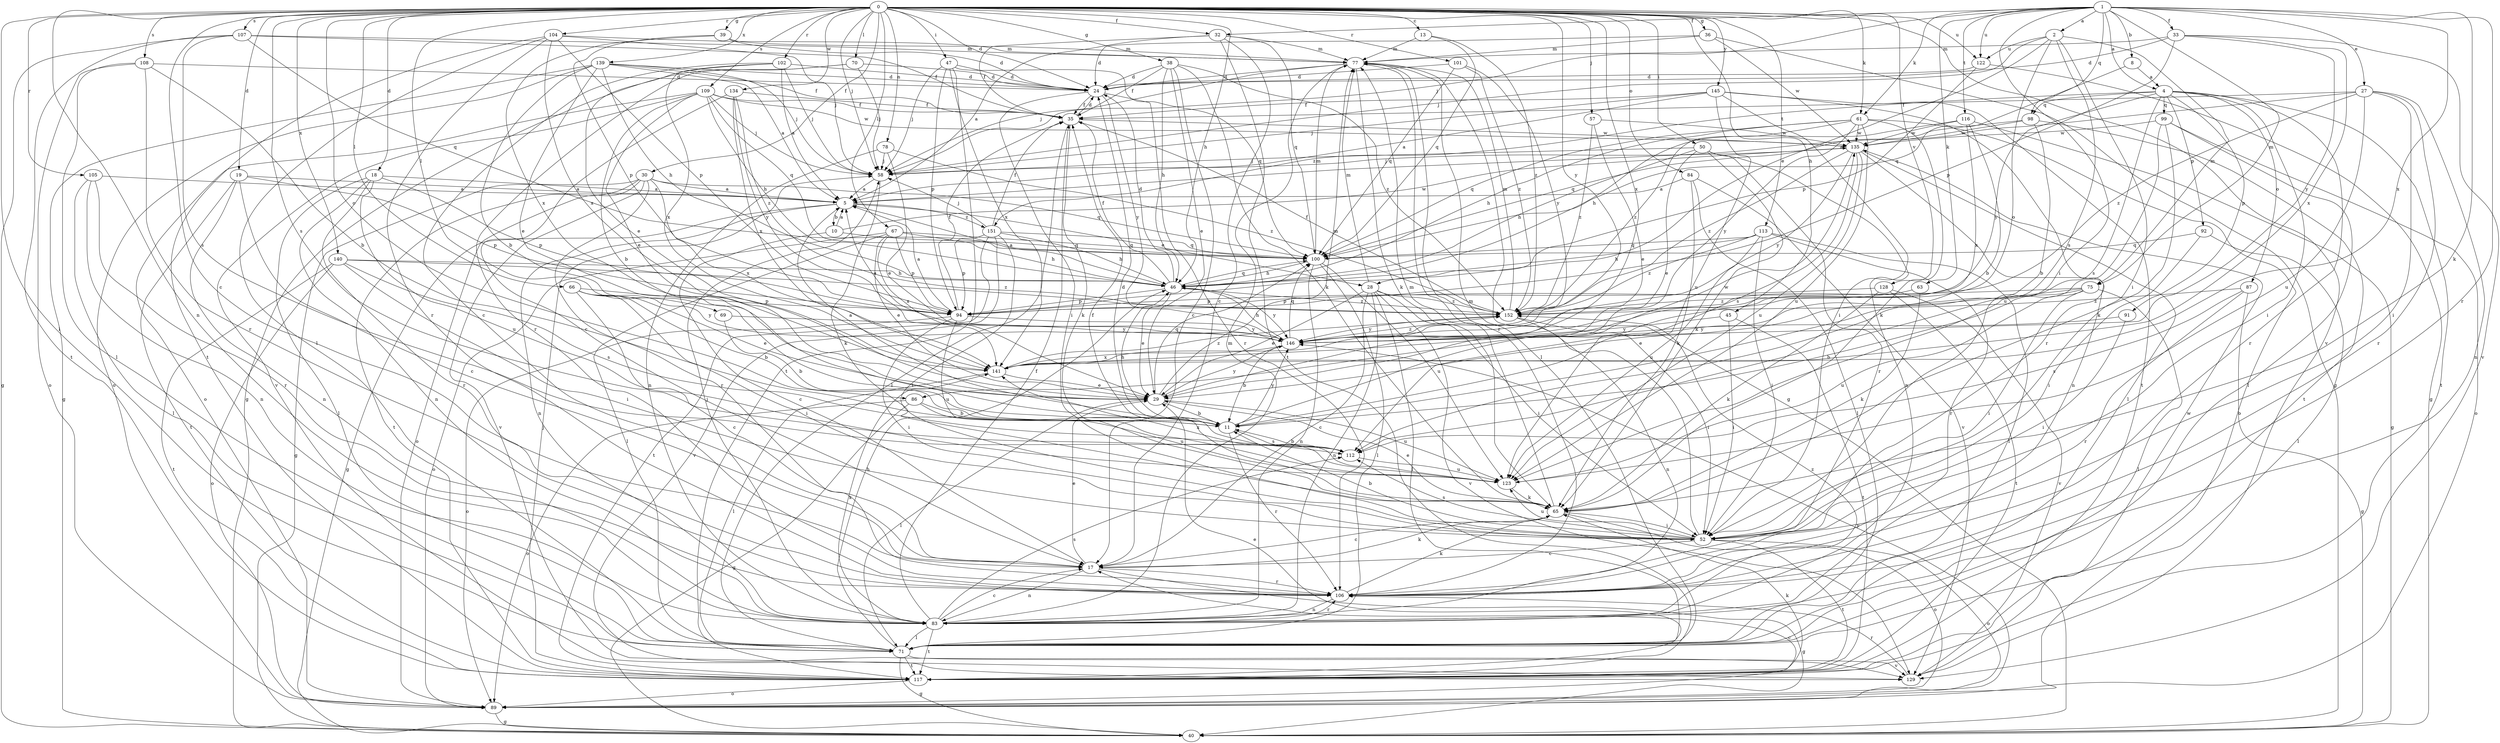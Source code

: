 strict digraph  {
0;
1;
2;
4;
5;
8;
10;
11;
13;
17;
18;
19;
24;
27;
28;
29;
30;
32;
33;
35;
36;
38;
39;
40;
45;
46;
47;
50;
52;
57;
58;
61;
63;
65;
66;
67;
69;
70;
71;
75;
77;
78;
83;
84;
86;
87;
89;
91;
92;
94;
98;
99;
100;
101;
102;
104;
105;
106;
107;
108;
109;
112;
113;
116;
117;
122;
123;
128;
129;
134;
135;
139;
140;
141;
145;
146;
151;
152;
0 -> 13  [label=c];
0 -> 17  [label=c];
0 -> 18  [label=d];
0 -> 19  [label=d];
0 -> 24  [label=d];
0 -> 30  [label=f];
0 -> 32  [label=f];
0 -> 36  [label=g];
0 -> 38  [label=g];
0 -> 39  [label=g];
0 -> 45  [label=h];
0 -> 46  [label=h];
0 -> 47  [label=i];
0 -> 50  [label=i];
0 -> 57  [label=j];
0 -> 58  [label=j];
0 -> 61  [label=k];
0 -> 66  [label=l];
0 -> 67  [label=l];
0 -> 69  [label=l];
0 -> 70  [label=l];
0 -> 71  [label=l];
0 -> 78  [label=n];
0 -> 83  [label=n];
0 -> 84  [label=o];
0 -> 86  [label=o];
0 -> 101  [label=r];
0 -> 102  [label=r];
0 -> 104  [label=r];
0 -> 105  [label=r];
0 -> 107  [label=s];
0 -> 108  [label=s];
0 -> 109  [label=s];
0 -> 112  [label=s];
0 -> 113  [label=t];
0 -> 122  [label=u];
0 -> 128  [label=v];
0 -> 129  [label=v];
0 -> 134  [label=w];
0 -> 139  [label=x];
0 -> 140  [label=x];
0 -> 141  [label=x];
0 -> 145  [label=y];
0 -> 146  [label=y];
1 -> 2  [label=a];
1 -> 4  [label=a];
1 -> 8  [label=b];
1 -> 27  [label=e];
1 -> 32  [label=f];
1 -> 33  [label=f];
1 -> 52  [label=i];
1 -> 58  [label=j];
1 -> 61  [label=k];
1 -> 63  [label=k];
1 -> 65  [label=k];
1 -> 75  [label=m];
1 -> 98  [label=q];
1 -> 106  [label=r];
1 -> 116  [label=t];
1 -> 122  [label=u];
1 -> 141  [label=x];
2 -> 28  [label=e];
2 -> 52  [label=i];
2 -> 58  [label=j];
2 -> 75  [label=m];
2 -> 86  [label=o];
2 -> 112  [label=s];
2 -> 122  [label=u];
4 -> 52  [label=i];
4 -> 87  [label=o];
4 -> 91  [label=p];
4 -> 92  [label=p];
4 -> 98  [label=q];
4 -> 99  [label=q];
4 -> 106  [label=r];
4 -> 112  [label=s];
4 -> 117  [label=t];
4 -> 146  [label=y];
4 -> 151  [label=z];
5 -> 10  [label=b];
5 -> 28  [label=e];
5 -> 40  [label=g];
5 -> 83  [label=n];
5 -> 151  [label=z];
8 -> 4  [label=a];
8 -> 100  [label=q];
10 -> 5  [label=a];
10 -> 17  [label=c];
10 -> 100  [label=q];
10 -> 135  [label=w];
11 -> 5  [label=a];
11 -> 46  [label=h];
11 -> 106  [label=r];
11 -> 112  [label=s];
11 -> 135  [label=w];
11 -> 146  [label=y];
13 -> 77  [label=m];
13 -> 100  [label=q];
13 -> 152  [label=z];
17 -> 29  [label=e];
17 -> 40  [label=g];
17 -> 65  [label=k];
17 -> 83  [label=n];
17 -> 106  [label=r];
18 -> 5  [label=a];
18 -> 71  [label=l];
18 -> 83  [label=n];
18 -> 94  [label=p];
18 -> 106  [label=r];
18 -> 123  [label=u];
19 -> 5  [label=a];
19 -> 17  [label=c];
19 -> 83  [label=n];
19 -> 94  [label=p];
19 -> 117  [label=t];
24 -> 35  [label=f];
24 -> 52  [label=i];
24 -> 106  [label=r];
24 -> 146  [label=y];
27 -> 5  [label=a];
27 -> 35  [label=f];
27 -> 52  [label=i];
27 -> 83  [label=n];
27 -> 106  [label=r];
27 -> 123  [label=u];
27 -> 152  [label=z];
28 -> 17  [label=c];
28 -> 29  [label=e];
28 -> 52  [label=i];
28 -> 71  [label=l];
28 -> 77  [label=m];
28 -> 83  [label=n];
28 -> 129  [label=v];
28 -> 152  [label=z];
29 -> 11  [label=b];
29 -> 71  [label=l];
29 -> 77  [label=m];
29 -> 100  [label=q];
29 -> 123  [label=u];
29 -> 146  [label=y];
30 -> 5  [label=a];
30 -> 40  [label=g];
30 -> 89  [label=o];
30 -> 100  [label=q];
30 -> 106  [label=r];
30 -> 117  [label=t];
30 -> 129  [label=v];
30 -> 141  [label=x];
32 -> 5  [label=a];
32 -> 17  [label=c];
32 -> 35  [label=f];
32 -> 77  [label=m];
32 -> 100  [label=q];
32 -> 117  [label=t];
33 -> 24  [label=d];
33 -> 77  [label=m];
33 -> 94  [label=p];
33 -> 129  [label=v];
33 -> 141  [label=x];
33 -> 146  [label=y];
35 -> 24  [label=d];
35 -> 65  [label=k];
35 -> 71  [label=l];
35 -> 135  [label=w];
36 -> 24  [label=d];
36 -> 40  [label=g];
36 -> 77  [label=m];
36 -> 135  [label=w];
38 -> 17  [label=c];
38 -> 24  [label=d];
38 -> 29  [label=e];
38 -> 35  [label=f];
38 -> 46  [label=h];
38 -> 65  [label=k];
38 -> 152  [label=z];
39 -> 24  [label=d];
39 -> 77  [label=m];
39 -> 94  [label=p];
39 -> 141  [label=x];
45 -> 52  [label=i];
45 -> 117  [label=t];
45 -> 146  [label=y];
46 -> 5  [label=a];
46 -> 24  [label=d];
46 -> 29  [label=e];
46 -> 35  [label=f];
46 -> 94  [label=p];
46 -> 100  [label=q];
46 -> 146  [label=y];
46 -> 152  [label=z];
47 -> 24  [label=d];
47 -> 58  [label=j];
47 -> 94  [label=p];
47 -> 100  [label=q];
47 -> 117  [label=t];
47 -> 141  [label=x];
50 -> 29  [label=e];
50 -> 46  [label=h];
50 -> 58  [label=j];
50 -> 65  [label=k];
50 -> 83  [label=n];
50 -> 106  [label=r];
52 -> 11  [label=b];
52 -> 17  [label=c];
52 -> 77  [label=m];
52 -> 89  [label=o];
52 -> 112  [label=s];
52 -> 117  [label=t];
52 -> 123  [label=u];
57 -> 29  [label=e];
57 -> 135  [label=w];
57 -> 152  [label=z];
58 -> 5  [label=a];
58 -> 65  [label=k];
61 -> 46  [label=h];
61 -> 65  [label=k];
61 -> 89  [label=o];
61 -> 100  [label=q];
61 -> 123  [label=u];
61 -> 135  [label=w];
61 -> 146  [label=y];
61 -> 152  [label=z];
63 -> 65  [label=k];
63 -> 152  [label=z];
65 -> 17  [label=c];
65 -> 29  [label=e];
65 -> 35  [label=f];
65 -> 52  [label=i];
65 -> 77  [label=m];
65 -> 89  [label=o];
66 -> 11  [label=b];
66 -> 17  [label=c];
66 -> 29  [label=e];
66 -> 52  [label=i];
66 -> 94  [label=p];
66 -> 146  [label=y];
67 -> 29  [label=e];
67 -> 46  [label=h];
67 -> 71  [label=l];
67 -> 89  [label=o];
67 -> 94  [label=p];
67 -> 100  [label=q];
67 -> 141  [label=x];
69 -> 11  [label=b];
69 -> 146  [label=y];
70 -> 24  [label=d];
70 -> 40  [label=g];
70 -> 58  [label=j];
70 -> 106  [label=r];
71 -> 40  [label=g];
71 -> 46  [label=h];
71 -> 117  [label=t];
71 -> 129  [label=v];
75 -> 11  [label=b];
75 -> 29  [label=e];
75 -> 52  [label=i];
75 -> 71  [label=l];
75 -> 94  [label=p];
75 -> 123  [label=u];
77 -> 24  [label=d];
77 -> 40  [label=g];
77 -> 58  [label=j];
77 -> 65  [label=k];
77 -> 71  [label=l];
77 -> 106  [label=r];
78 -> 29  [label=e];
78 -> 58  [label=j];
78 -> 83  [label=n];
78 -> 152  [label=z];
83 -> 17  [label=c];
83 -> 35  [label=f];
83 -> 58  [label=j];
83 -> 71  [label=l];
83 -> 77  [label=m];
83 -> 106  [label=r];
83 -> 112  [label=s];
83 -> 117  [label=t];
83 -> 141  [label=x];
83 -> 152  [label=z];
84 -> 5  [label=a];
84 -> 65  [label=k];
84 -> 71  [label=l];
84 -> 129  [label=v];
86 -> 11  [label=b];
86 -> 40  [label=g];
86 -> 89  [label=o];
86 -> 123  [label=u];
87 -> 40  [label=g];
87 -> 106  [label=r];
87 -> 112  [label=s];
87 -> 152  [label=z];
89 -> 17  [label=c];
89 -> 40  [label=g];
89 -> 146  [label=y];
91 -> 52  [label=i];
91 -> 146  [label=y];
92 -> 52  [label=i];
92 -> 71  [label=l];
92 -> 100  [label=q];
94 -> 5  [label=a];
94 -> 35  [label=f];
94 -> 52  [label=i];
94 -> 89  [label=o];
94 -> 123  [label=u];
94 -> 146  [label=y];
98 -> 11  [label=b];
98 -> 100  [label=q];
98 -> 117  [label=t];
98 -> 135  [label=w];
99 -> 65  [label=k];
99 -> 71  [label=l];
99 -> 89  [label=o];
99 -> 123  [label=u];
99 -> 135  [label=w];
100 -> 46  [label=h];
100 -> 71  [label=l];
100 -> 77  [label=m];
100 -> 83  [label=n];
100 -> 123  [label=u];
101 -> 24  [label=d];
101 -> 100  [label=q];
101 -> 146  [label=y];
101 -> 152  [label=z];
102 -> 5  [label=a];
102 -> 17  [label=c];
102 -> 24  [label=d];
102 -> 29  [label=e];
102 -> 58  [label=j];
102 -> 141  [label=x];
104 -> 58  [label=j];
104 -> 71  [label=l];
104 -> 77  [label=m];
104 -> 94  [label=p];
104 -> 106  [label=r];
104 -> 117  [label=t];
104 -> 141  [label=x];
105 -> 5  [label=a];
105 -> 71  [label=l];
105 -> 83  [label=n];
105 -> 106  [label=r];
106 -> 65  [label=k];
106 -> 83  [label=n];
107 -> 35  [label=f];
107 -> 40  [label=g];
107 -> 77  [label=m];
107 -> 100  [label=q];
107 -> 112  [label=s];
107 -> 117  [label=t];
108 -> 11  [label=b];
108 -> 24  [label=d];
108 -> 71  [label=l];
108 -> 89  [label=o];
108 -> 106  [label=r];
109 -> 11  [label=b];
109 -> 29  [label=e];
109 -> 35  [label=f];
109 -> 46  [label=h];
109 -> 58  [label=j];
109 -> 89  [label=o];
109 -> 100  [label=q];
109 -> 129  [label=v];
109 -> 135  [label=w];
112 -> 11  [label=b];
112 -> 123  [label=u];
113 -> 46  [label=h];
113 -> 52  [label=i];
113 -> 71  [label=l];
113 -> 100  [label=q];
113 -> 106  [label=r];
113 -> 123  [label=u];
113 -> 152  [label=z];
116 -> 11  [label=b];
116 -> 40  [label=g];
116 -> 46  [label=h];
116 -> 135  [label=w];
116 -> 141  [label=x];
117 -> 29  [label=e];
117 -> 58  [label=j];
117 -> 65  [label=k];
117 -> 89  [label=o];
122 -> 24  [label=d];
122 -> 40  [label=g];
122 -> 94  [label=p];
123 -> 24  [label=d];
123 -> 65  [label=k];
123 -> 141  [label=x];
128 -> 65  [label=k];
128 -> 94  [label=p];
128 -> 117  [label=t];
128 -> 129  [label=v];
129 -> 106  [label=r];
129 -> 135  [label=w];
134 -> 17  [label=c];
134 -> 35  [label=f];
134 -> 141  [label=x];
134 -> 146  [label=y];
134 -> 152  [label=z];
135 -> 58  [label=j];
135 -> 71  [label=l];
135 -> 83  [label=n];
135 -> 112  [label=s];
135 -> 123  [label=u];
135 -> 146  [label=y];
135 -> 152  [label=z];
139 -> 5  [label=a];
139 -> 11  [label=b];
139 -> 24  [label=d];
139 -> 29  [label=e];
139 -> 35  [label=f];
139 -> 40  [label=g];
139 -> 46  [label=h];
139 -> 58  [label=j];
139 -> 89  [label=o];
140 -> 46  [label=h];
140 -> 52  [label=i];
140 -> 89  [label=o];
140 -> 112  [label=s];
140 -> 117  [label=t];
140 -> 152  [label=z];
141 -> 29  [label=e];
141 -> 71  [label=l];
141 -> 152  [label=z];
145 -> 5  [label=a];
145 -> 35  [label=f];
145 -> 52  [label=i];
145 -> 58  [label=j];
145 -> 106  [label=r];
145 -> 117  [label=t];
145 -> 123  [label=u];
146 -> 5  [label=a];
146 -> 11  [label=b];
146 -> 46  [label=h];
146 -> 100  [label=q];
146 -> 141  [label=x];
146 -> 152  [label=z];
151 -> 35  [label=f];
151 -> 46  [label=h];
151 -> 52  [label=i];
151 -> 58  [label=j];
151 -> 94  [label=p];
151 -> 100  [label=q];
151 -> 117  [label=t];
151 -> 129  [label=v];
152 -> 35  [label=f];
152 -> 52  [label=i];
152 -> 77  [label=m];
152 -> 83  [label=n];
152 -> 146  [label=y];
}
